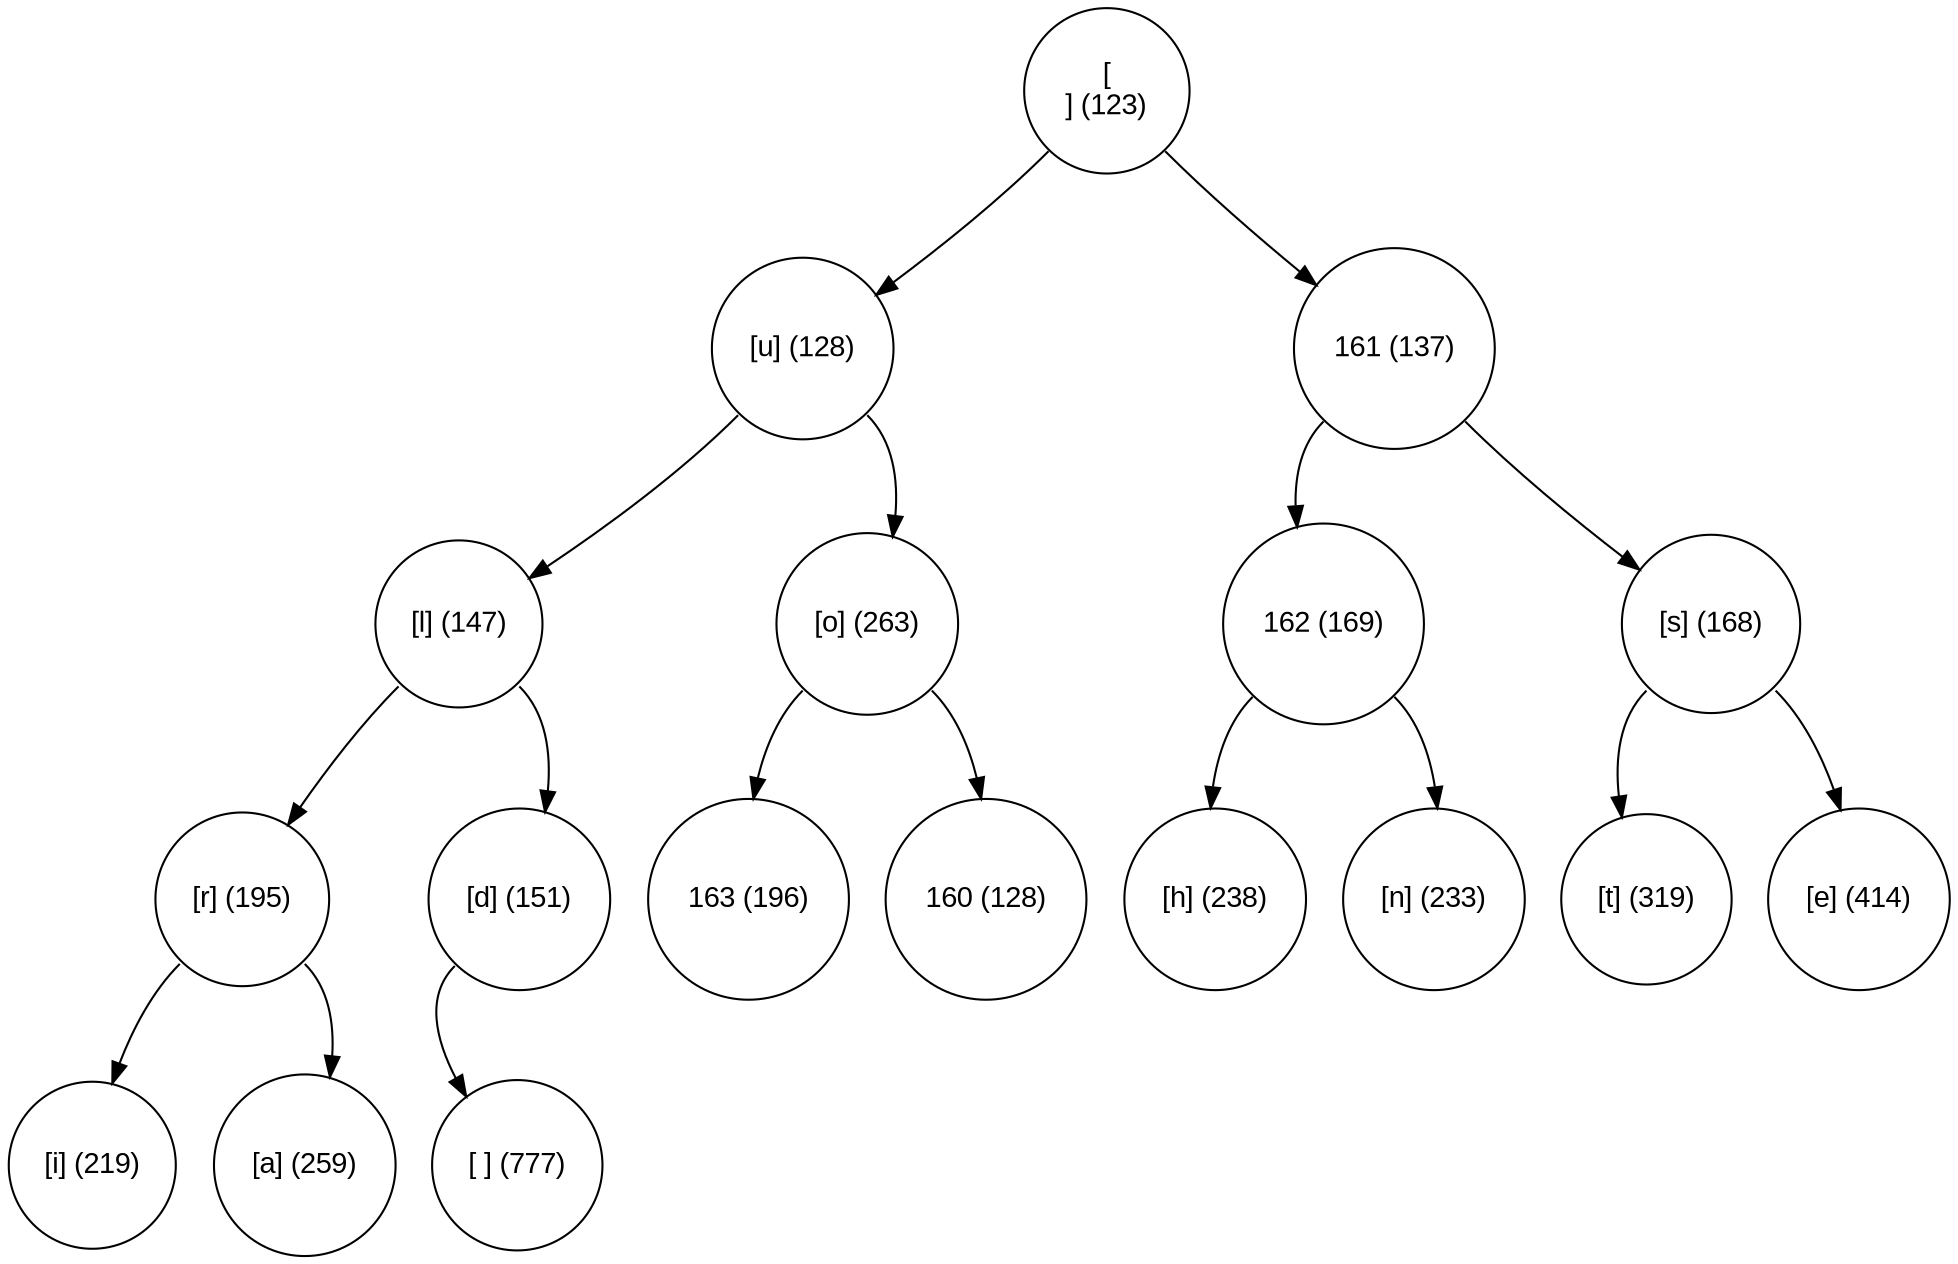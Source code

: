 digraph move_down {
	node [fontname="Arial", shape="circle", width=0.5]; 

	0 [label = "[
] (123)"];
	0:sw -> 1;
	1 [label = "[u] (128)"];
	1:sw -> 3;
	3 [label = "[l] (147)"];
	3:sw -> 7;
	7 [label = "[r] (195)"];
	7:sw -> 15;
	15 [label = "[i] (219)"];
	7:se -> 16;
	16 [label = "[a] (259)"];
	3:se -> 8;
	8 [label = "[d] (151)"];
	8:sw -> 17;
	17 [label = "[ ] (777)"];
	1:se -> 4;
	4 [label = "[o] (263)"];
	4:sw -> 9;
	9 [label = "163 (196)"];
	4:se -> 10;
	10 [label = "160 (128)"];
	0:se -> 2;
	2 [label = "161 (137)"];
	2:sw -> 5;
	5 [label = "162 (169)"];
	5:sw -> 11;
	11 [label = "[h] (238)"];
	5:se -> 12;
	12 [label = "[n] (233)"];
	2:se -> 6;
	6 [label = "[s] (168)"];
	6:sw -> 13;
	13 [label = "[t] (319)"];
	6:se -> 14;
	14 [label = "[e] (414)"];
}
